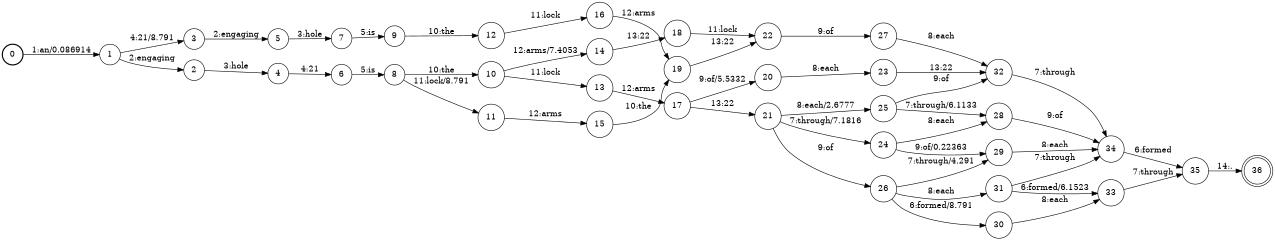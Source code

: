 digraph FST {
rankdir = LR;
size = "8.5,11";
label = "";
center = 1;
orientation = Portrait;
ranksep = "0.4";
nodesep = "0.25";
0 [label = "0", shape = circle, style = bold, fontsize = 14]
	0 -> 1 [label = "1:an/0.086914", fontsize = 14];
1 [label = "1", shape = circle, style = solid, fontsize = 14]
	1 -> 2 [label = "2:engaging", fontsize = 14];
	1 -> 3 [label = "4:21/8.791", fontsize = 14];
2 [label = "2", shape = circle, style = solid, fontsize = 14]
	2 -> 4 [label = "3:hole", fontsize = 14];
3 [label = "3", shape = circle, style = solid, fontsize = 14]
	3 -> 5 [label = "2:engaging", fontsize = 14];
4 [label = "4", shape = circle, style = solid, fontsize = 14]
	4 -> 6 [label = "4:21", fontsize = 14];
5 [label = "5", shape = circle, style = solid, fontsize = 14]
	5 -> 7 [label = "3:hole", fontsize = 14];
6 [label = "6", shape = circle, style = solid, fontsize = 14]
	6 -> 8 [label = "5:is", fontsize = 14];
7 [label = "7", shape = circle, style = solid, fontsize = 14]
	7 -> 9 [label = "5:is", fontsize = 14];
8 [label = "8", shape = circle, style = solid, fontsize = 14]
	8 -> 10 [label = "10:the", fontsize = 14];
	8 -> 11 [label = "11:lock/8.791", fontsize = 14];
9 [label = "9", shape = circle, style = solid, fontsize = 14]
	9 -> 12 [label = "10:the", fontsize = 14];
10 [label = "10", shape = circle, style = solid, fontsize = 14]
	10 -> 13 [label = "11:lock", fontsize = 14];
	10 -> 14 [label = "12:arms/7.4053", fontsize = 14];
11 [label = "11", shape = circle, style = solid, fontsize = 14]
	11 -> 15 [label = "12:arms", fontsize = 14];
12 [label = "12", shape = circle, style = solid, fontsize = 14]
	12 -> 16 [label = "11:lock", fontsize = 14];
13 [label = "13", shape = circle, style = solid, fontsize = 14]
	13 -> 17 [label = "12:arms", fontsize = 14];
14 [label = "14", shape = circle, style = solid, fontsize = 14]
	14 -> 18 [label = "13:22", fontsize = 14];
15 [label = "15", shape = circle, style = solid, fontsize = 14]
	15 -> 19 [label = "10:the", fontsize = 14];
16 [label = "16", shape = circle, style = solid, fontsize = 14]
	16 -> 19 [label = "12:arms", fontsize = 14];
17 [label = "17", shape = circle, style = solid, fontsize = 14]
	17 -> 20 [label = "9:of/5.5332", fontsize = 14];
	17 -> 21 [label = "13:22", fontsize = 14];
18 [label = "18", shape = circle, style = solid, fontsize = 14]
	18 -> 22 [label = "11:lock", fontsize = 14];
19 [label = "19", shape = circle, style = solid, fontsize = 14]
	19 -> 22 [label = "13:22", fontsize = 14];
20 [label = "20", shape = circle, style = solid, fontsize = 14]
	20 -> 23 [label = "8:each", fontsize = 14];
21 [label = "21", shape = circle, style = solid, fontsize = 14]
	21 -> 24 [label = "7:through/7.1816", fontsize = 14];
	21 -> 25 [label = "8:each/2.6777", fontsize = 14];
	21 -> 26 [label = "9:of", fontsize = 14];
22 [label = "22", shape = circle, style = solid, fontsize = 14]
	22 -> 27 [label = "9:of", fontsize = 14];
23 [label = "23", shape = circle, style = solid, fontsize = 14]
	23 -> 32 [label = "13:22", fontsize = 14];
24 [label = "24", shape = circle, style = solid, fontsize = 14]
	24 -> 28 [label = "8:each", fontsize = 14];
	24 -> 29 [label = "9:of/0.22363", fontsize = 14];
25 [label = "25", shape = circle, style = solid, fontsize = 14]
	25 -> 28 [label = "7:through/6.1133", fontsize = 14];
	25 -> 32 [label = "9:of", fontsize = 14];
26 [label = "26", shape = circle, style = solid, fontsize = 14]
	26 -> 30 [label = "6:formed/8.791", fontsize = 14];
	26 -> 29 [label = "7:through/4.291", fontsize = 14];
	26 -> 31 [label = "8:each", fontsize = 14];
27 [label = "27", shape = circle, style = solid, fontsize = 14]
	27 -> 32 [label = "8:each", fontsize = 14];
28 [label = "28", shape = circle, style = solid, fontsize = 14]
	28 -> 34 [label = "9:of", fontsize = 14];
29 [label = "29", shape = circle, style = solid, fontsize = 14]
	29 -> 34 [label = "8:each", fontsize = 14];
30 [label = "30", shape = circle, style = solid, fontsize = 14]
	30 -> 33 [label = "8:each", fontsize = 14];
31 [label = "31", shape = circle, style = solid, fontsize = 14]
	31 -> 33 [label = "6:formed/6.1523", fontsize = 14];
	31 -> 34 [label = "7:through", fontsize = 14];
32 [label = "32", shape = circle, style = solid, fontsize = 14]
	32 -> 34 [label = "7:through", fontsize = 14];
33 [label = "33", shape = circle, style = solid, fontsize = 14]
	33 -> 35 [label = "7:through", fontsize = 14];
34 [label = "34", shape = circle, style = solid, fontsize = 14]
	34 -> 35 [label = "6:formed", fontsize = 14];
35 [label = "35", shape = circle, style = solid, fontsize = 14]
	35 -> 36 [label = "14:.", fontsize = 14];
36 [label = "36", shape = doublecircle, style = solid, fontsize = 14]
}
